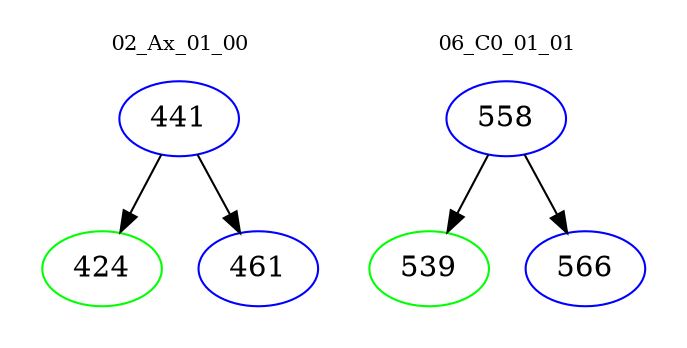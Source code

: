 digraph{
subgraph cluster_0 {
color = white
label = "02_Ax_01_00";
fontsize=10;
T0_441 [label="441", color="blue"]
T0_441 -> T0_424 [color="black"]
T0_424 [label="424", color="green"]
T0_441 -> T0_461 [color="black"]
T0_461 [label="461", color="blue"]
}
subgraph cluster_1 {
color = white
label = "06_C0_01_01";
fontsize=10;
T1_558 [label="558", color="blue"]
T1_558 -> T1_539 [color="black"]
T1_539 [label="539", color="green"]
T1_558 -> T1_566 [color="black"]
T1_566 [label="566", color="blue"]
}
}
